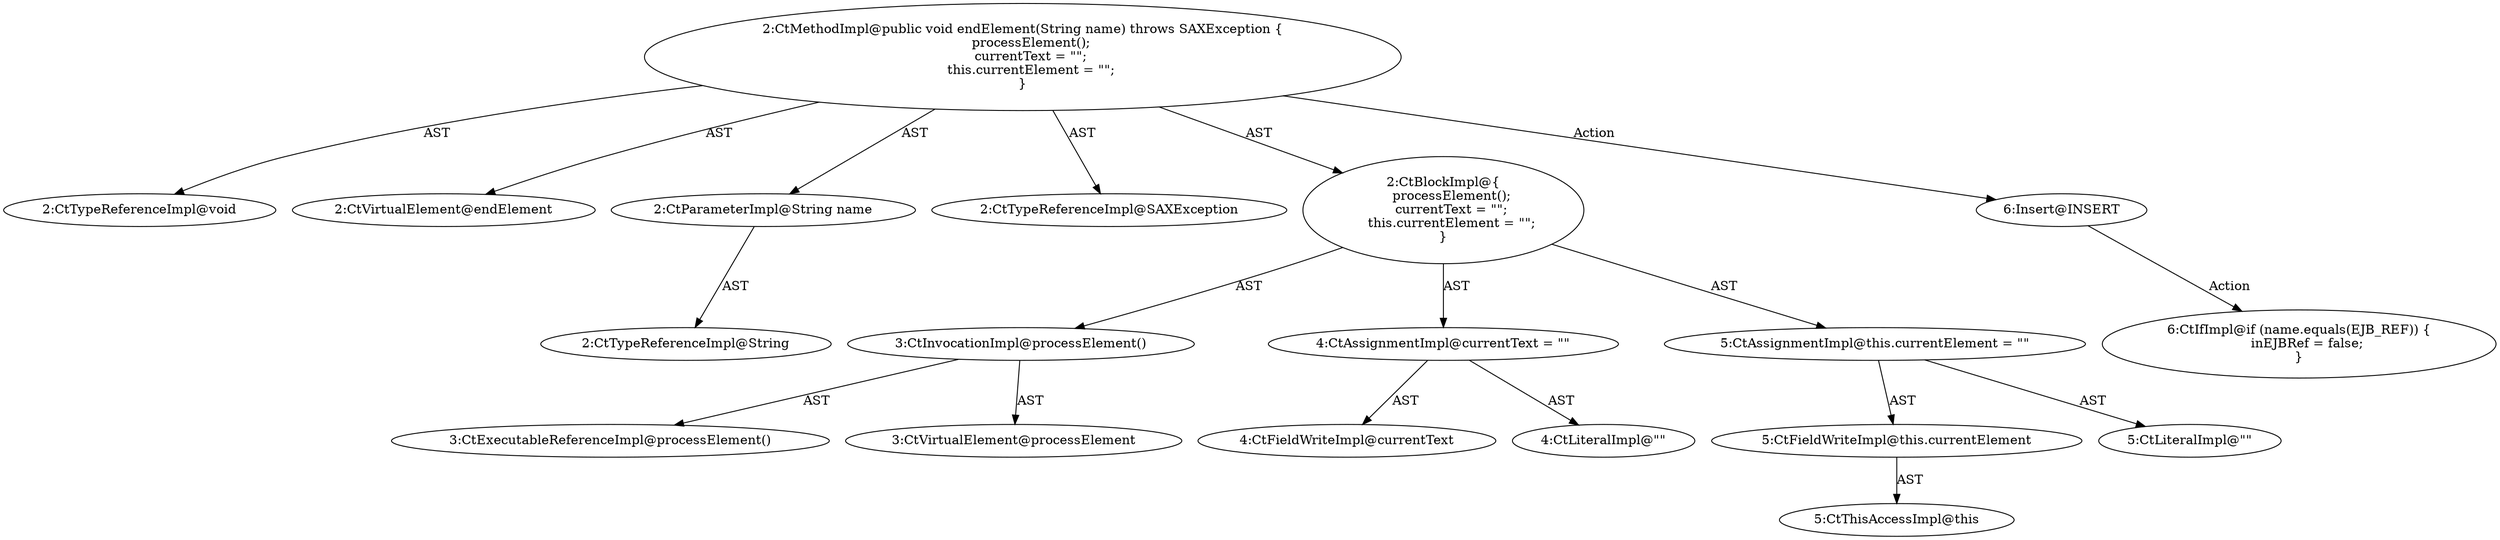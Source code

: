 digraph "endElement#?,String" {
0 [label="2:CtTypeReferenceImpl@void" shape=ellipse]
1 [label="2:CtVirtualElement@endElement" shape=ellipse]
2 [label="2:CtParameterImpl@String name" shape=ellipse]
3 [label="2:CtTypeReferenceImpl@String" shape=ellipse]
4 [label="2:CtTypeReferenceImpl@SAXException" shape=ellipse]
5 [label="3:CtExecutableReferenceImpl@processElement()" shape=ellipse]
6 [label="3:CtVirtualElement@processElement" shape=ellipse]
7 [label="3:CtInvocationImpl@processElement()" shape=ellipse]
8 [label="4:CtFieldWriteImpl@currentText" shape=ellipse]
9 [label="4:CtLiteralImpl@\"\"" shape=ellipse]
10 [label="4:CtAssignmentImpl@currentText = \"\"" shape=ellipse]
11 [label="5:CtFieldWriteImpl@this.currentElement" shape=ellipse]
12 [label="5:CtThisAccessImpl@this" shape=ellipse]
13 [label="5:CtLiteralImpl@\"\"" shape=ellipse]
14 [label="5:CtAssignmentImpl@this.currentElement = \"\"" shape=ellipse]
15 [label="2:CtBlockImpl@\{
    processElement();
    currentText = \"\";
    this.currentElement = \"\";
\}" shape=ellipse]
16 [label="2:CtMethodImpl@public void endElement(String name) throws SAXException \{
    processElement();
    currentText = \"\";
    this.currentElement = \"\";
\}" shape=ellipse]
17 [label="6:Insert@INSERT" shape=ellipse]
18 [label="6:CtIfImpl@if (name.equals(EJB_REF)) \{
    inEJBRef = false;
\}" shape=ellipse]
2 -> 3 [label="AST"];
7 -> 6 [label="AST"];
7 -> 5 [label="AST"];
10 -> 8 [label="AST"];
10 -> 9 [label="AST"];
11 -> 12 [label="AST"];
14 -> 11 [label="AST"];
14 -> 13 [label="AST"];
15 -> 7 [label="AST"];
15 -> 10 [label="AST"];
15 -> 14 [label="AST"];
16 -> 1 [label="AST"];
16 -> 0 [label="AST"];
16 -> 2 [label="AST"];
16 -> 4 [label="AST"];
16 -> 15 [label="AST"];
16 -> 17 [label="Action"];
17 -> 18 [label="Action"];
}